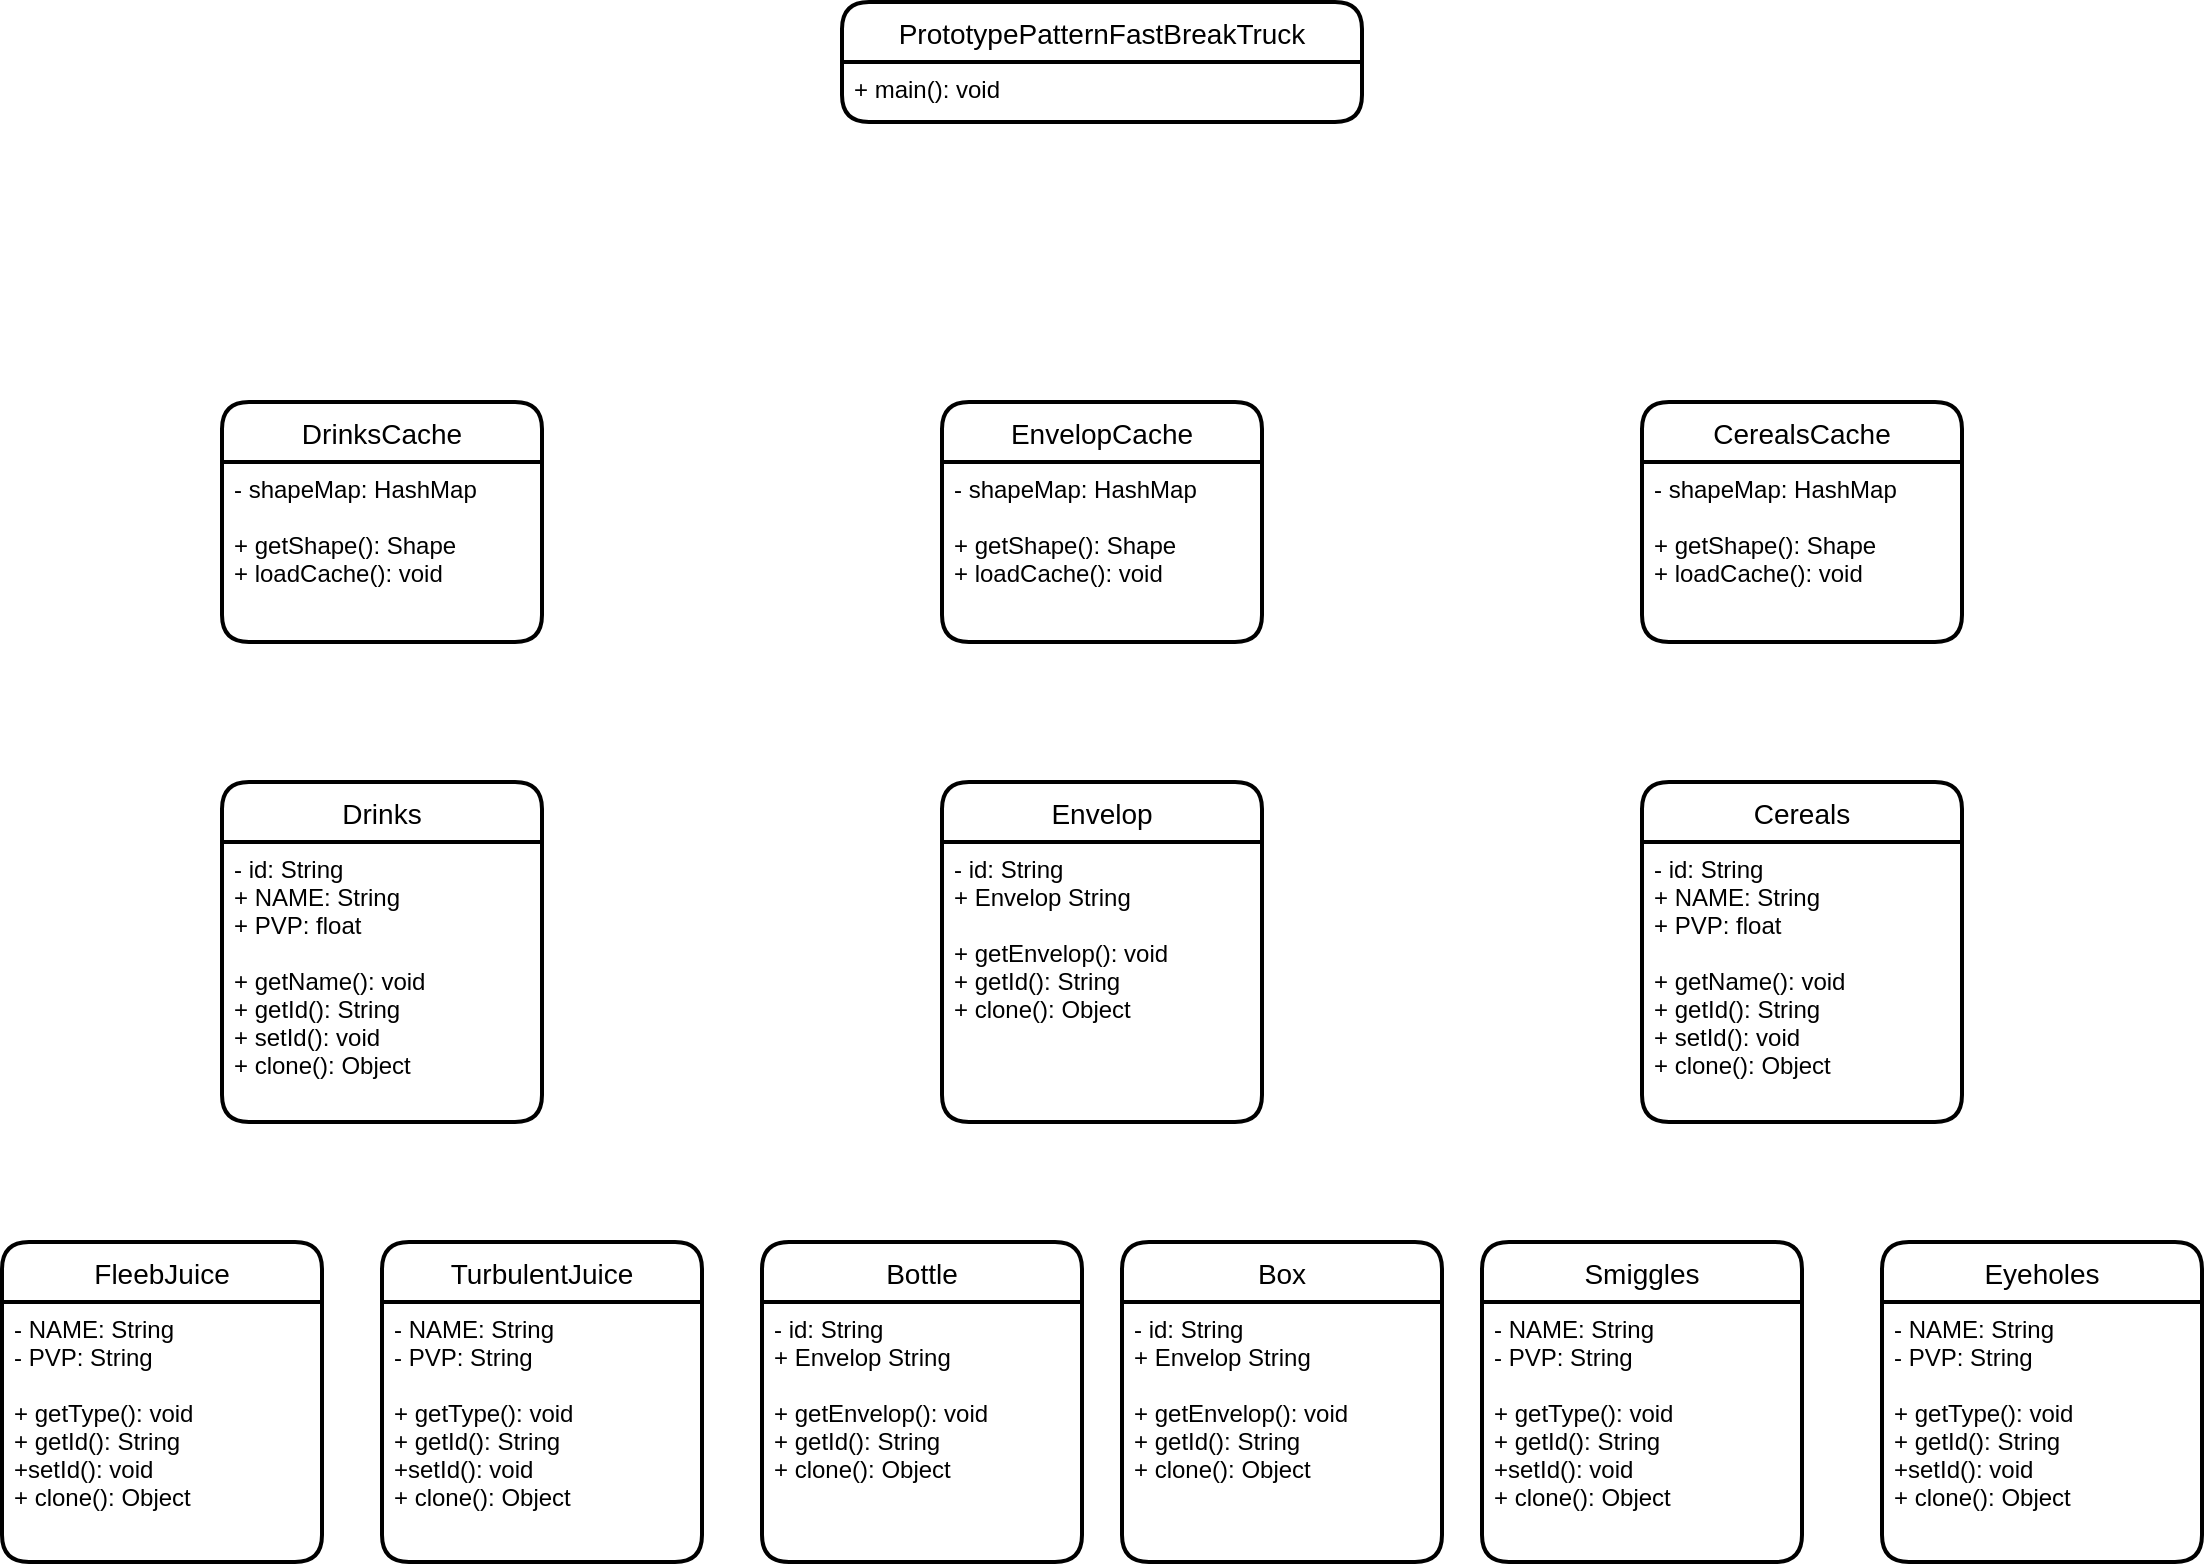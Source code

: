 <mxfile version="14.6.9" type="device"><diagram id="s44Nr9fQpJmpX0wtcnT6" name="Page-1"><mxGraphModel dx="2523" dy="1945" grid="1" gridSize="10" guides="1" tooltips="1" connect="1" arrows="1" fold="1" page="1" pageScale="1" pageWidth="827" pageHeight="1169" math="0" shadow="0"><root><mxCell id="0"/><mxCell id="1" parent="0"/><mxCell id="1PRWMchpOsbEpT42Jei2-1" value="TurbulentJuice" style="swimlane;childLayout=stackLayout;horizontal=1;startSize=30;horizontalStack=0;rounded=1;fontSize=14;fontStyle=0;strokeWidth=2;resizeParent=0;resizeLast=1;shadow=0;dashed=0;align=center;" vertex="1" parent="1"><mxGeometry x="-110" y="550" width="160" height="160" as="geometry"/></mxCell><mxCell id="1PRWMchpOsbEpT42Jei2-2" value="- NAME: String&#10;- PVP: String&#10;&#10;+ getType(): void&#10;+ getId(): String&#10;+setId(): void&#10;+ clone(): Object" style="align=left;strokeColor=none;fillColor=none;spacingLeft=4;fontSize=12;verticalAlign=top;resizable=0;rotatable=0;part=1;" vertex="1" parent="1PRWMchpOsbEpT42Jei2-1"><mxGeometry y="30" width="160" height="130" as="geometry"/></mxCell><mxCell id="1PRWMchpOsbEpT42Jei2-3" value="FleebJuice" style="swimlane;childLayout=stackLayout;horizontal=1;startSize=30;horizontalStack=0;rounded=1;fontSize=14;fontStyle=0;strokeWidth=2;resizeParent=0;resizeLast=1;shadow=0;dashed=0;align=center;" vertex="1" parent="1"><mxGeometry x="-300" y="550" width="160" height="160" as="geometry"/></mxCell><mxCell id="1PRWMchpOsbEpT42Jei2-4" value="- NAME: String&#10;- PVP: String&#10;&#10;+ getType(): void&#10;+ getId(): String&#10;+setId(): void&#10;+ clone(): Object" style="align=left;strokeColor=none;fillColor=none;spacingLeft=4;fontSize=12;verticalAlign=top;resizable=0;rotatable=0;part=1;" vertex="1" parent="1PRWMchpOsbEpT42Jei2-3"><mxGeometry y="30" width="160" height="130" as="geometry"/></mxCell><mxCell id="1PRWMchpOsbEpT42Jei2-5" value="Bottle" style="swimlane;childLayout=stackLayout;horizontal=1;startSize=30;horizontalStack=0;rounded=1;fontSize=14;fontStyle=0;strokeWidth=2;resizeParent=0;resizeLast=1;shadow=0;dashed=0;align=center;" vertex="1" parent="1"><mxGeometry x="80" y="550" width="160" height="160" as="geometry"/></mxCell><mxCell id="1PRWMchpOsbEpT42Jei2-6" value="- id: String&#10;+ Envelop String&#10;&#10;+ getEnvelop(): void&#10;+ getId(): String&#10;+ clone(): Object&#10;" style="align=left;strokeColor=none;fillColor=none;spacingLeft=4;fontSize=12;verticalAlign=top;resizable=0;rotatable=0;part=1;" vertex="1" parent="1PRWMchpOsbEpT42Jei2-5"><mxGeometry y="30" width="160" height="130" as="geometry"/></mxCell><mxCell id="1PRWMchpOsbEpT42Jei2-7" value="Box" style="swimlane;childLayout=stackLayout;horizontal=1;startSize=30;horizontalStack=0;rounded=1;fontSize=14;fontStyle=0;strokeWidth=2;resizeParent=0;resizeLast=1;shadow=0;dashed=0;align=center;" vertex="1" parent="1"><mxGeometry x="260" y="550" width="160" height="160" as="geometry"/></mxCell><mxCell id="1PRWMchpOsbEpT42Jei2-8" value="- id: String&#10;+ Envelop String&#10;&#10;+ getEnvelop(): void&#10;+ getId(): String&#10;+ clone(): Object&#10;" style="align=left;strokeColor=none;fillColor=none;spacingLeft=4;fontSize=12;verticalAlign=top;resizable=0;rotatable=0;part=1;" vertex="1" parent="1PRWMchpOsbEpT42Jei2-7"><mxGeometry y="30" width="160" height="130" as="geometry"/></mxCell><mxCell id="1PRWMchpOsbEpT42Jei2-9" value="Smiggles" style="swimlane;childLayout=stackLayout;horizontal=1;startSize=30;horizontalStack=0;rounded=1;fontSize=14;fontStyle=0;strokeWidth=2;resizeParent=0;resizeLast=1;shadow=0;dashed=0;align=center;" vertex="1" parent="1"><mxGeometry x="440" y="550" width="160" height="160" as="geometry"/></mxCell><mxCell id="1PRWMchpOsbEpT42Jei2-10" value="- NAME: String&#10;- PVP: String&#10;&#10;+ getType(): void&#10;+ getId(): String&#10;+setId(): void&#10;+ clone(): Object" style="align=left;strokeColor=none;fillColor=none;spacingLeft=4;fontSize=12;verticalAlign=top;resizable=0;rotatable=0;part=1;" vertex="1" parent="1PRWMchpOsbEpT42Jei2-9"><mxGeometry y="30" width="160" height="130" as="geometry"/></mxCell><mxCell id="1PRWMchpOsbEpT42Jei2-11" value="Eyeholes" style="swimlane;childLayout=stackLayout;horizontal=1;startSize=30;horizontalStack=0;rounded=1;fontSize=14;fontStyle=0;strokeWidth=2;resizeParent=0;resizeLast=1;shadow=0;dashed=0;align=center;" vertex="1" parent="1"><mxGeometry x="640" y="550" width="160" height="160" as="geometry"/></mxCell><mxCell id="1PRWMchpOsbEpT42Jei2-12" value="- NAME: String&#10;- PVP: String&#10;&#10;+ getType(): void&#10;+ getId(): String&#10;+setId(): void&#10;+ clone(): Object" style="align=left;strokeColor=none;fillColor=none;spacingLeft=4;fontSize=12;verticalAlign=top;resizable=0;rotatable=0;part=1;" vertex="1" parent="1PRWMchpOsbEpT42Jei2-11"><mxGeometry y="30" width="160" height="130" as="geometry"/></mxCell><mxCell id="1PRWMchpOsbEpT42Jei2-13" value="Drinks" style="swimlane;childLayout=stackLayout;horizontal=1;startSize=30;horizontalStack=0;rounded=1;fontSize=14;fontStyle=0;strokeWidth=2;resizeParent=0;resizeLast=1;shadow=0;dashed=0;align=center;" vertex="1" parent="1"><mxGeometry x="-190" y="320" width="160" height="170" as="geometry"/></mxCell><mxCell id="1PRWMchpOsbEpT42Jei2-14" value="- id: String&#10;+ NAME: String&#10;+ PVP: float&#10;&#10;+ getName(): void&#10;+ getId(): String&#10;+ setId(): void&#10;+ clone(): Object&#10;" style="align=left;strokeColor=none;fillColor=none;spacingLeft=4;fontSize=12;verticalAlign=top;resizable=0;rotatable=0;part=1;" vertex="1" parent="1PRWMchpOsbEpT42Jei2-13"><mxGeometry y="30" width="160" height="140" as="geometry"/></mxCell><mxCell id="1PRWMchpOsbEpT42Jei2-15" value="Envelop" style="swimlane;childLayout=stackLayout;horizontal=1;startSize=30;horizontalStack=0;rounded=1;fontSize=14;fontStyle=0;strokeWidth=2;resizeParent=0;resizeLast=1;shadow=0;dashed=0;align=center;" vertex="1" parent="1"><mxGeometry x="170" y="320" width="160" height="170" as="geometry"/></mxCell><mxCell id="1PRWMchpOsbEpT42Jei2-16" value="- id: String&#10;+ Envelop String&#10;&#10;+ getEnvelop(): void&#10;+ getId(): String&#10;+ clone(): Object&#10;" style="align=left;strokeColor=none;fillColor=none;spacingLeft=4;fontSize=12;verticalAlign=top;resizable=0;rotatable=0;part=1;" vertex="1" parent="1PRWMchpOsbEpT42Jei2-15"><mxGeometry y="30" width="160" height="140" as="geometry"/></mxCell><mxCell id="1PRWMchpOsbEpT42Jei2-17" value="Cereals" style="swimlane;childLayout=stackLayout;horizontal=1;startSize=30;horizontalStack=0;rounded=1;fontSize=14;fontStyle=0;strokeWidth=2;resizeParent=0;resizeLast=1;shadow=0;dashed=0;align=center;" vertex="1" parent="1"><mxGeometry x="520" y="320" width="160" height="170" as="geometry"/></mxCell><mxCell id="1PRWMchpOsbEpT42Jei2-18" value="- id: String&#10;+ NAME: String&#10;+ PVP: float&#10;&#10;+ getName(): void&#10;+ getId(): String&#10;+ setId(): void&#10;+ clone(): Object&#10;" style="align=left;strokeColor=none;fillColor=none;spacingLeft=4;fontSize=12;verticalAlign=top;resizable=0;rotatable=0;part=1;" vertex="1" parent="1PRWMchpOsbEpT42Jei2-17"><mxGeometry y="30" width="160" height="140" as="geometry"/></mxCell><mxCell id="1PRWMchpOsbEpT42Jei2-19" value="DrinksCache" style="swimlane;childLayout=stackLayout;horizontal=1;startSize=30;horizontalStack=0;rounded=1;fontSize=14;fontStyle=0;strokeWidth=2;resizeParent=0;resizeLast=1;shadow=0;dashed=0;align=center;" vertex="1" parent="1"><mxGeometry x="-190" y="130" width="160" height="120" as="geometry"/></mxCell><mxCell id="1PRWMchpOsbEpT42Jei2-20" value="- shapeMap: HashMap&#10;&#10;+ getShape(): Shape&#10;+ loadCache(): void" style="align=left;strokeColor=none;fillColor=none;spacingLeft=4;fontSize=12;verticalAlign=top;resizable=0;rotatable=0;part=1;" vertex="1" parent="1PRWMchpOsbEpT42Jei2-19"><mxGeometry y="30" width="160" height="90" as="geometry"/></mxCell><mxCell id="1PRWMchpOsbEpT42Jei2-21" value="EnvelopCache" style="swimlane;childLayout=stackLayout;horizontal=1;startSize=30;horizontalStack=0;rounded=1;fontSize=14;fontStyle=0;strokeWidth=2;resizeParent=0;resizeLast=1;shadow=0;dashed=0;align=center;" vertex="1" parent="1"><mxGeometry x="170" y="130" width="160" height="120" as="geometry"/></mxCell><mxCell id="1PRWMchpOsbEpT42Jei2-22" value="- shapeMap: HashMap&#10;&#10;+ getShape(): Shape&#10;+ loadCache(): void" style="align=left;strokeColor=none;fillColor=none;spacingLeft=4;fontSize=12;verticalAlign=top;resizable=0;rotatable=0;part=1;" vertex="1" parent="1PRWMchpOsbEpT42Jei2-21"><mxGeometry y="30" width="160" height="90" as="geometry"/></mxCell><mxCell id="1PRWMchpOsbEpT42Jei2-23" value="CerealsCache" style="swimlane;childLayout=stackLayout;horizontal=1;startSize=30;horizontalStack=0;rounded=1;fontSize=14;fontStyle=0;strokeWidth=2;resizeParent=0;resizeLast=1;shadow=0;dashed=0;align=center;" vertex="1" parent="1"><mxGeometry x="520" y="130" width="160" height="120" as="geometry"/></mxCell><mxCell id="1PRWMchpOsbEpT42Jei2-24" value="- shapeMap: HashMap&#10;&#10;+ getShape(): Shape&#10;+ loadCache(): void" style="align=left;strokeColor=none;fillColor=none;spacingLeft=4;fontSize=12;verticalAlign=top;resizable=0;rotatable=0;part=1;" vertex="1" parent="1PRWMchpOsbEpT42Jei2-23"><mxGeometry y="30" width="160" height="90" as="geometry"/></mxCell><mxCell id="1PRWMchpOsbEpT42Jei2-25" value="PrototypePatternFastBreakTruck" style="swimlane;childLayout=stackLayout;horizontal=1;startSize=30;horizontalStack=0;rounded=1;fontSize=14;fontStyle=0;strokeWidth=2;resizeParent=0;resizeLast=1;shadow=0;dashed=0;align=center;" vertex="1" parent="1"><mxGeometry x="120" y="-70" width="260" height="60" as="geometry"/></mxCell><mxCell id="1PRWMchpOsbEpT42Jei2-26" value="+ main(): void" style="align=left;strokeColor=none;fillColor=none;spacingLeft=4;fontSize=12;verticalAlign=top;resizable=0;rotatable=0;part=1;" vertex="1" parent="1PRWMchpOsbEpT42Jei2-25"><mxGeometry y="30" width="260" height="30" as="geometry"/></mxCell></root></mxGraphModel></diagram></mxfile>